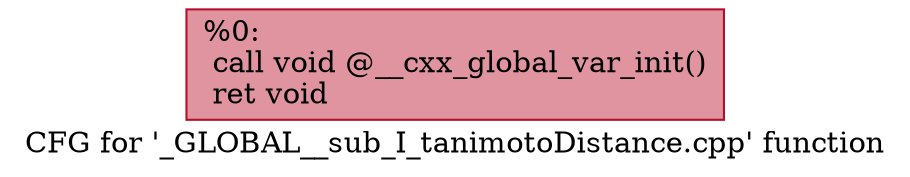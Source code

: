 digraph "CFG for '_GLOBAL__sub_I_tanimotoDistance.cpp' function" {
	label="CFG for '_GLOBAL__sub_I_tanimotoDistance.cpp' function";

	Node0x18f02be0f80 [shape=record,color="#b70d28ff", style=filled, fillcolor="#b70d2870",label="{%0:\l  call void @__cxx_global_var_init()\l  ret void\l}"];
}
